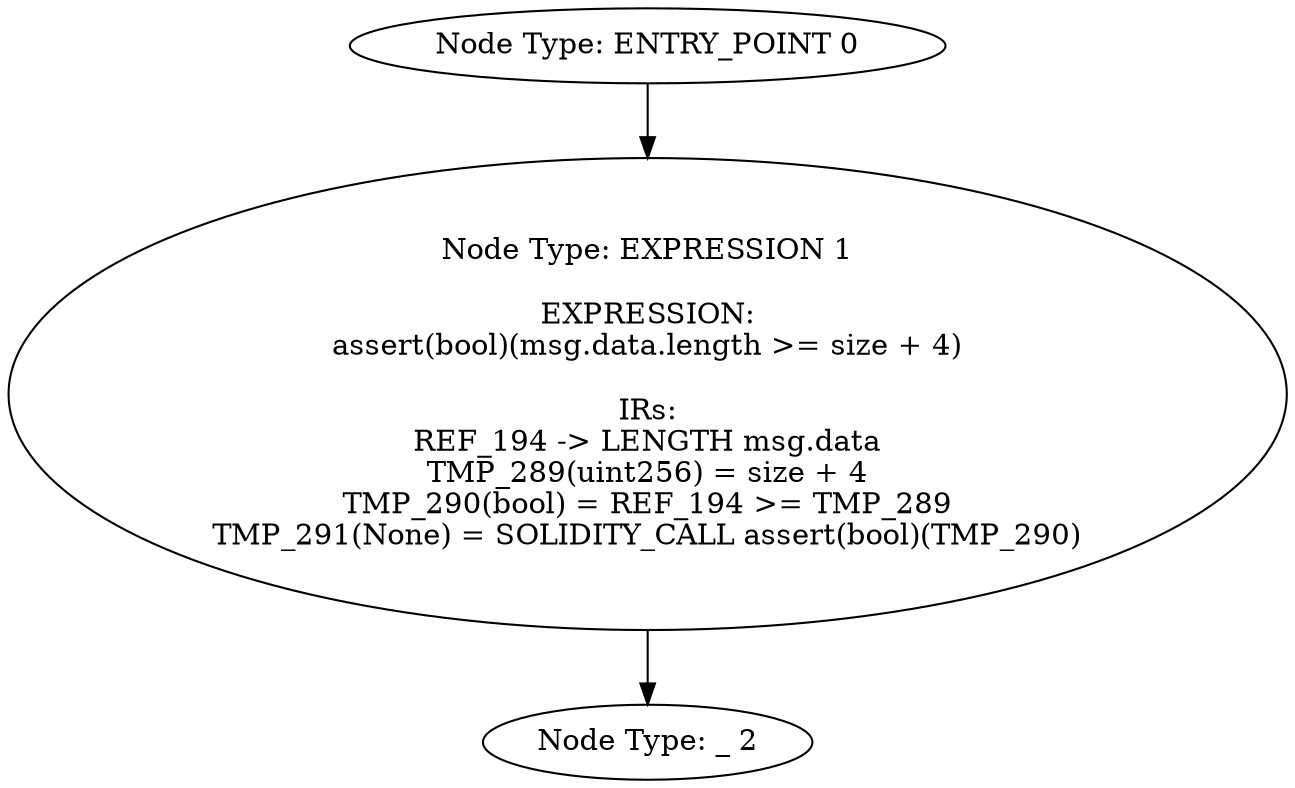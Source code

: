 digraph{
0[label="Node Type: ENTRY_POINT 0
"];
0->1;
1[label="Node Type: EXPRESSION 1

EXPRESSION:
assert(bool)(msg.data.length >= size + 4)

IRs:
REF_194 -> LENGTH msg.data
TMP_289(uint256) = size + 4
TMP_290(bool) = REF_194 >= TMP_289
TMP_291(None) = SOLIDITY_CALL assert(bool)(TMP_290)"];
1->2;
2[label="Node Type: _ 2
"];
}
